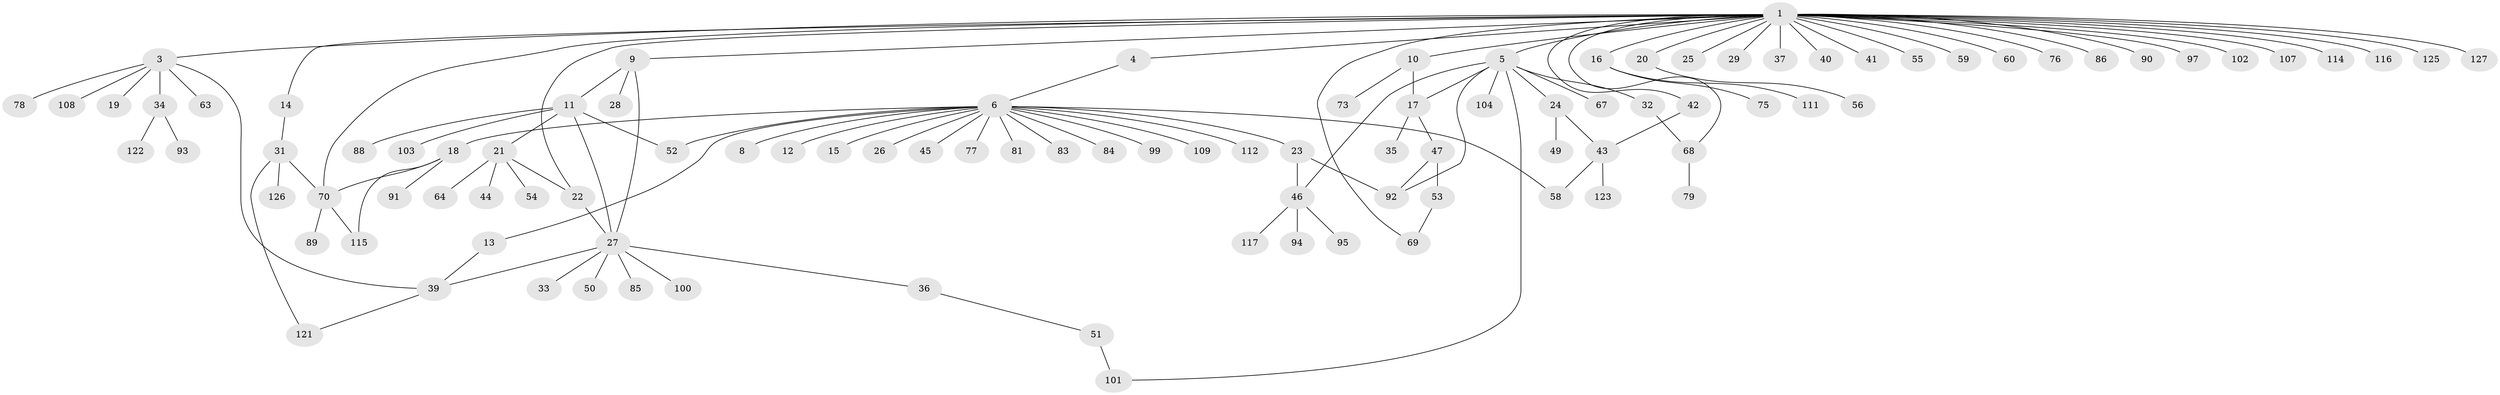 // Generated by graph-tools (version 1.1) at 2025/51/02/27/25 19:51:56]
// undirected, 101 vertices, 119 edges
graph export_dot {
graph [start="1"]
  node [color=gray90,style=filled];
  1 [super="+2"];
  3 [super="+65"];
  4;
  5 [super="+7"];
  6 [super="+48"];
  8;
  9;
  10 [super="+105"];
  11 [super="+62"];
  12;
  13;
  14;
  15;
  16 [super="+98"];
  17 [super="+110"];
  18;
  19 [super="+38"];
  20;
  21 [super="+87"];
  22 [super="+119"];
  23;
  24;
  25;
  26;
  27 [super="+30"];
  28;
  29;
  31 [super="+61"];
  32 [super="+106"];
  33;
  34 [super="+80"];
  35;
  36;
  37;
  39 [super="+113"];
  40;
  41;
  42;
  43 [super="+118"];
  44;
  45;
  46 [super="+74"];
  47 [super="+57"];
  49;
  50;
  51;
  52 [super="+124"];
  53;
  54 [super="+66"];
  55;
  56;
  58;
  59;
  60;
  63 [super="+82"];
  64 [super="+72"];
  67;
  68;
  69;
  70 [super="+71"];
  73;
  75;
  76 [super="+96"];
  77;
  78;
  79;
  81;
  83;
  84;
  85;
  86;
  88;
  89;
  90;
  91;
  92;
  93 [super="+120"];
  94;
  95;
  97;
  99;
  100;
  101;
  102;
  103;
  104;
  107;
  108;
  109;
  111;
  112;
  114;
  115;
  116;
  117;
  121;
  122;
  123;
  125;
  126;
  127;
  1 -- 3;
  1 -- 20;
  1 -- 22;
  1 -- 60;
  1 -- 68;
  1 -- 69;
  1 -- 76;
  1 -- 97;
  1 -- 107;
  1 -- 116;
  1 -- 4;
  1 -- 5;
  1 -- 70;
  1 -- 9;
  1 -- 10;
  1 -- 14;
  1 -- 16;
  1 -- 86;
  1 -- 25;
  1 -- 90;
  1 -- 29;
  1 -- 37;
  1 -- 102;
  1 -- 40;
  1 -- 41;
  1 -- 42;
  1 -- 114;
  1 -- 55;
  1 -- 59;
  1 -- 125;
  1 -- 127;
  3 -- 19;
  3 -- 34;
  3 -- 63;
  3 -- 78;
  3 -- 108;
  3 -- 39;
  4 -- 6;
  5 -- 24;
  5 -- 32;
  5 -- 46;
  5 -- 67;
  5 -- 92;
  5 -- 101;
  5 -- 104;
  5 -- 17;
  6 -- 8;
  6 -- 12;
  6 -- 13;
  6 -- 15;
  6 -- 18;
  6 -- 23;
  6 -- 26;
  6 -- 45;
  6 -- 52;
  6 -- 58;
  6 -- 77;
  6 -- 81;
  6 -- 84;
  6 -- 99;
  6 -- 109;
  6 -- 112;
  6 -- 83;
  9 -- 11;
  9 -- 28;
  9 -- 27;
  10 -- 73;
  10 -- 17;
  11 -- 21;
  11 -- 27;
  11 -- 88;
  11 -- 103;
  11 -- 52;
  13 -- 39;
  14 -- 31;
  16 -- 75;
  16 -- 111;
  17 -- 35;
  17 -- 47;
  18 -- 70;
  18 -- 91;
  18 -- 115;
  20 -- 56;
  21 -- 44;
  21 -- 54;
  21 -- 64;
  21 -- 22;
  22 -- 27;
  23 -- 92;
  23 -- 46;
  24 -- 49;
  24 -- 43;
  27 -- 33;
  27 -- 36;
  27 -- 39;
  27 -- 85;
  27 -- 100;
  27 -- 50;
  31 -- 126;
  31 -- 121;
  31 -- 70;
  32 -- 68;
  34 -- 93;
  34 -- 122;
  36 -- 51;
  39 -- 121;
  42 -- 43;
  43 -- 58;
  43 -- 123;
  46 -- 94;
  46 -- 95;
  46 -- 117;
  47 -- 53;
  47 -- 92;
  51 -- 101;
  53 -- 69;
  68 -- 79;
  70 -- 89;
  70 -- 115;
}
